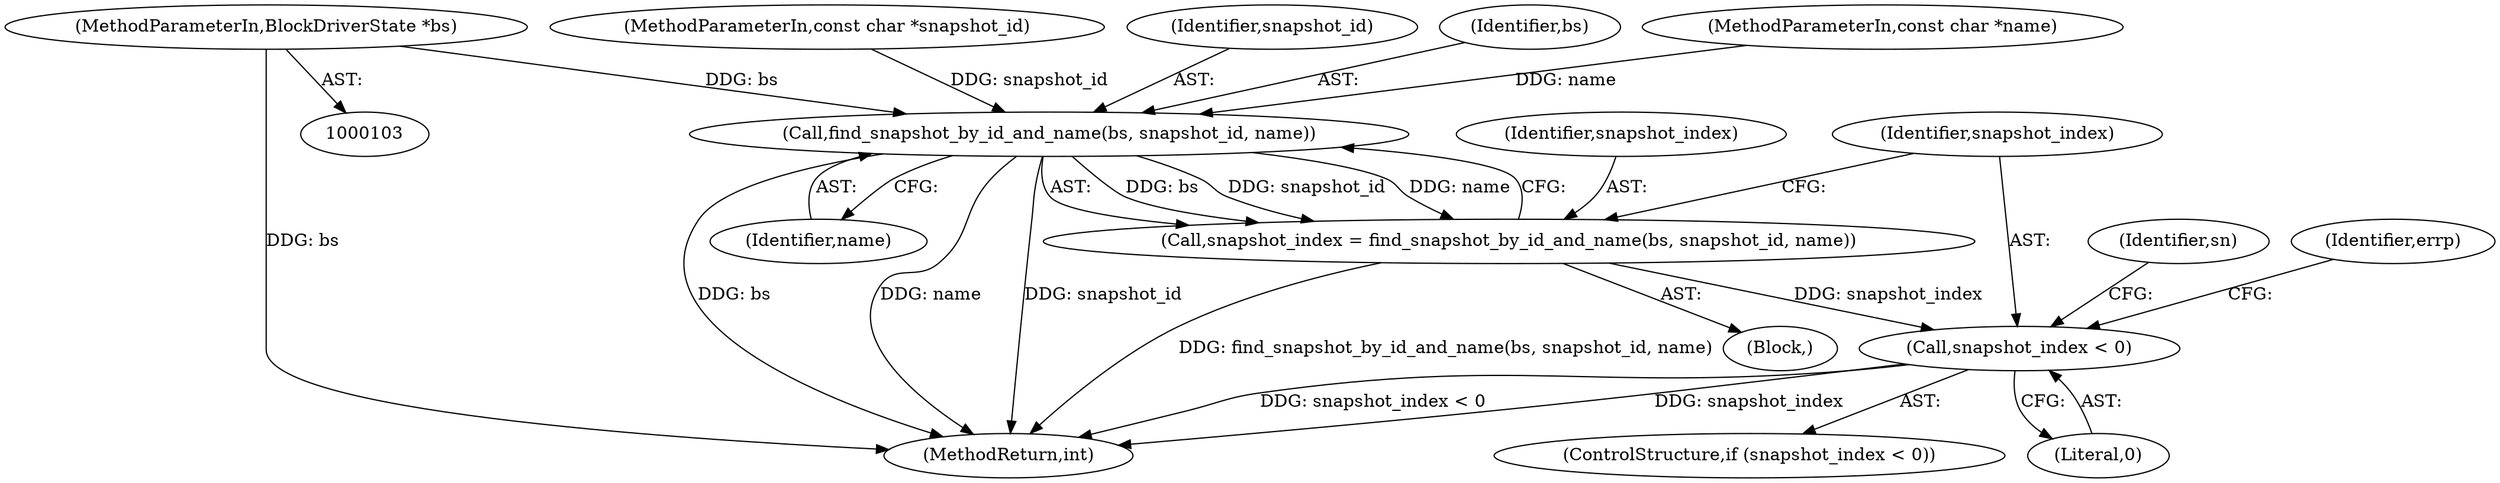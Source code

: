 digraph "0_qemu_c05e4667be91b46ab42b5a11babf8e84d476cc6b@pointer" {
"1000104" [label="(MethodParameterIn,BlockDriverState *bs)"];
"1000127" [label="(Call,find_snapshot_by_id_and_name(bs, snapshot_id, name))"];
"1000125" [label="(Call,snapshot_index = find_snapshot_by_id_and_name(bs, snapshot_id, name))"];
"1000132" [label="(Call,snapshot_index < 0)"];
"1000131" [label="(ControlStructure,if (snapshot_index < 0))"];
"1000106" [label="(MethodParameterIn,const char *name)"];
"1000125" [label="(Call,snapshot_index = find_snapshot_by_id_and_name(bs, snapshot_id, name))"];
"1000130" [label="(Identifier,name)"];
"1000108" [label="(Block,)"];
"1000231" [label="(MethodReturn,int)"];
"1000105" [label="(MethodParameterIn,const char *snapshot_id)"];
"1000132" [label="(Call,snapshot_index < 0)"];
"1000137" [label="(Identifier,errp)"];
"1000104" [label="(MethodParameterIn,BlockDriverState *bs)"];
"1000127" [label="(Call,find_snapshot_by_id_and_name(bs, snapshot_id, name))"];
"1000129" [label="(Identifier,snapshot_id)"];
"1000133" [label="(Identifier,snapshot_index)"];
"1000134" [label="(Literal,0)"];
"1000143" [label="(Identifier,sn)"];
"1000128" [label="(Identifier,bs)"];
"1000126" [label="(Identifier,snapshot_index)"];
"1000104" -> "1000103"  [label="AST: "];
"1000104" -> "1000231"  [label="DDG: bs"];
"1000104" -> "1000127"  [label="DDG: bs"];
"1000127" -> "1000125"  [label="AST: "];
"1000127" -> "1000130"  [label="CFG: "];
"1000128" -> "1000127"  [label="AST: "];
"1000129" -> "1000127"  [label="AST: "];
"1000130" -> "1000127"  [label="AST: "];
"1000125" -> "1000127"  [label="CFG: "];
"1000127" -> "1000231"  [label="DDG: name"];
"1000127" -> "1000231"  [label="DDG: snapshot_id"];
"1000127" -> "1000231"  [label="DDG: bs"];
"1000127" -> "1000125"  [label="DDG: bs"];
"1000127" -> "1000125"  [label="DDG: snapshot_id"];
"1000127" -> "1000125"  [label="DDG: name"];
"1000105" -> "1000127"  [label="DDG: snapshot_id"];
"1000106" -> "1000127"  [label="DDG: name"];
"1000125" -> "1000108"  [label="AST: "];
"1000126" -> "1000125"  [label="AST: "];
"1000133" -> "1000125"  [label="CFG: "];
"1000125" -> "1000231"  [label="DDG: find_snapshot_by_id_and_name(bs, snapshot_id, name)"];
"1000125" -> "1000132"  [label="DDG: snapshot_index"];
"1000132" -> "1000131"  [label="AST: "];
"1000132" -> "1000134"  [label="CFG: "];
"1000133" -> "1000132"  [label="AST: "];
"1000134" -> "1000132"  [label="AST: "];
"1000137" -> "1000132"  [label="CFG: "];
"1000143" -> "1000132"  [label="CFG: "];
"1000132" -> "1000231"  [label="DDG: snapshot_index < 0"];
"1000132" -> "1000231"  [label="DDG: snapshot_index"];
}
